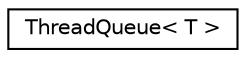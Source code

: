 digraph G
{
  edge [fontname="Helvetica",fontsize="10",labelfontname="Helvetica",labelfontsize="10"];
  node [fontname="Helvetica",fontsize="10",shape=record];
  rankdir=LR;
  Node1 [label="ThreadQueue\< T \>",height=0.2,width=0.4,color="black", fillcolor="white", style="filled",URL="$d4/d0d/structThreadQueue.html"];
}

